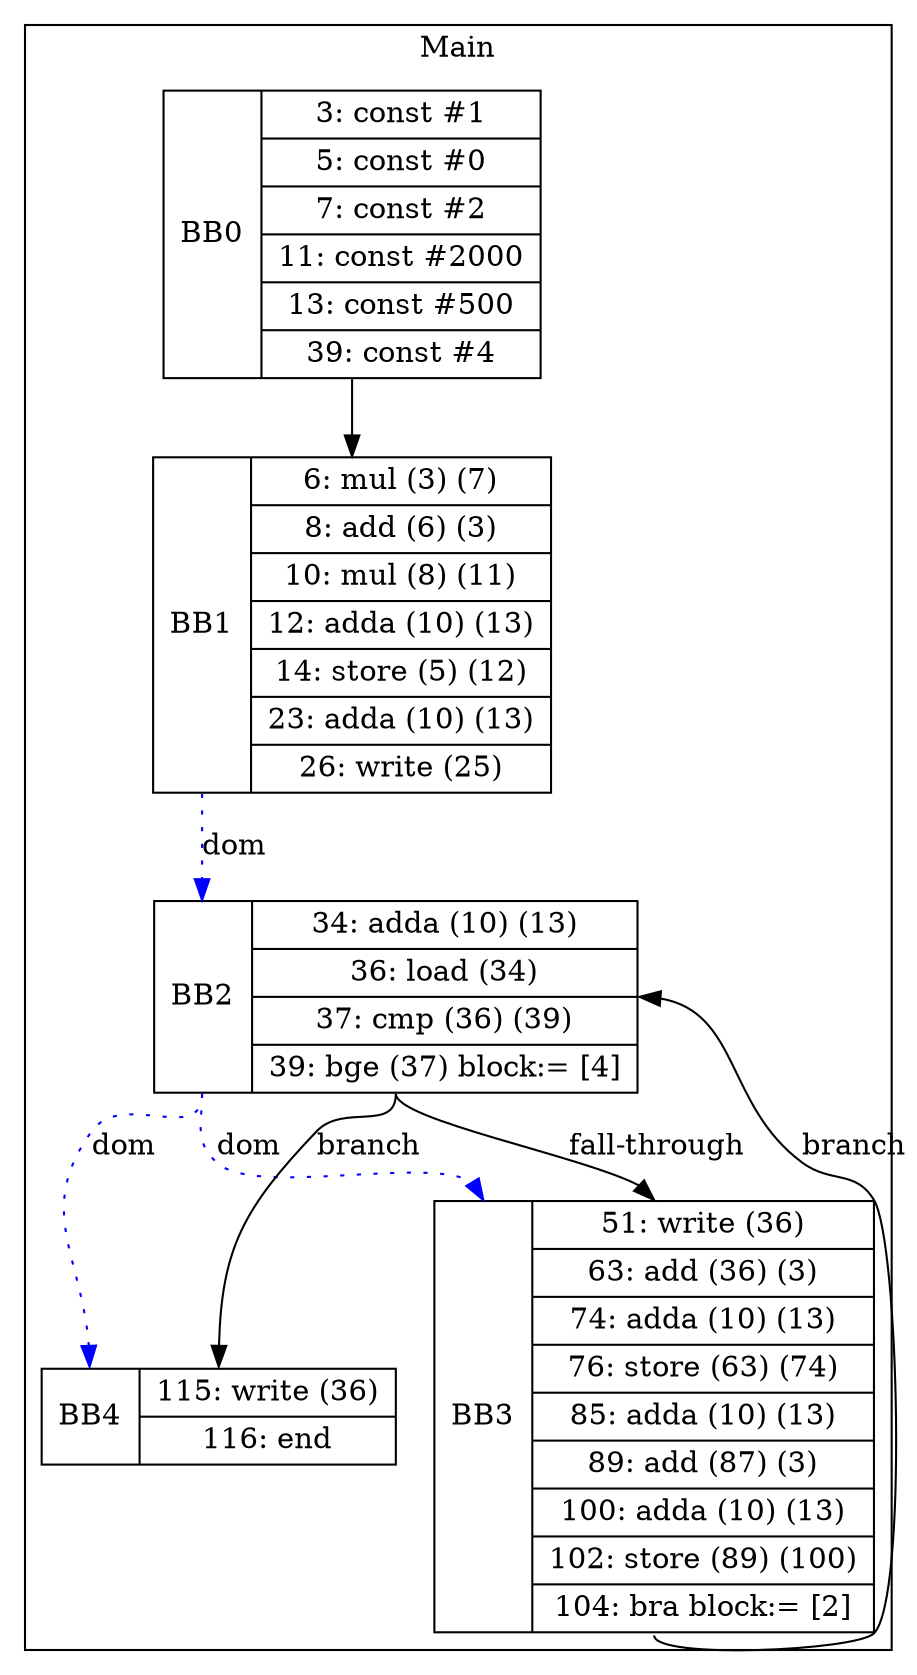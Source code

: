 digraph G {
node [shape=record];
subgraph cluster_main{
label = "Main";
BB0 [shape=record, label="<b>BB0|{3: const #1|5: const #0|7: const #2|11: const #2000|13: const #500|39: const #4}"];
BB1 [shape=record, label="<b>BB1|{6: mul (3) (7)|8: add (6) (3)|10: mul (8) (11)|12: adda (10) (13)|14: store (5) (12)|23: adda (10) (13)|26: write (25)}"];
BB2 [shape=record, label="<b>BB2|{34: adda (10) (13)|36: load (34)|37: cmp (36) (39)|39: bge (37) block:= [4]}"];
BB3 [shape=record, label="<b>BB3|{51: write (36)|63: add (36) (3)|74: adda (10) (13)|76: store (63) (74)|85: adda (10) (13)|89: add (87) (3)|100: adda (10) (13)|102: store (89) (100)|104: bra block:= [2]}"];
BB4 [shape=record, label="<b>BB4|{115: write (36)|116: end}"];
}
BB0:s -> BB1:n ;
BB2:b -> BB3:b [color=blue, style=dotted, label="dom"];
BB2:b -> BB4:b [color=blue, style=dotted, label="dom"];
BB1:b -> BB2:b [color=blue, style=dotted, label="dom"];
BB2:s -> BB4:n [label="branch"];
BB3:s -> BB2:e [label="branch"];
BB2:s -> BB3:n [label="fall-through"];
}
